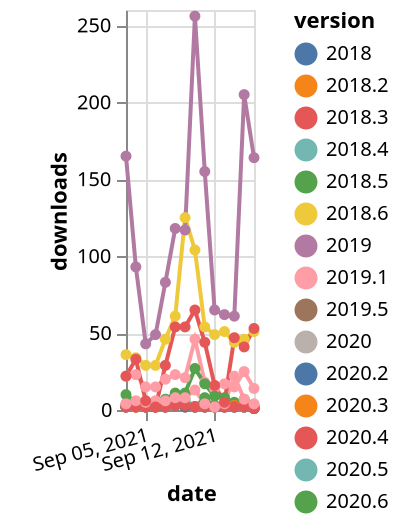 {"$schema": "https://vega.github.io/schema/vega-lite/v5.json", "description": "A simple bar chart with embedded data.", "data": {"values": [{"date": "2021-09-03", "total": 2388, "delta": 2, "version": "2018.5"}, {"date": "2021-09-04", "total": 2390, "delta": 2, "version": "2018.5"}, {"date": "2021-09-05", "total": 2392, "delta": 2, "version": "2018.5"}, {"date": "2021-09-06", "total": 2394, "delta": 2, "version": "2018.5"}, {"date": "2021-09-07", "total": 2396, "delta": 2, "version": "2018.5"}, {"date": "2021-09-08", "total": 2400, "delta": 4, "version": "2018.5"}, {"date": "2021-09-09", "total": 2405, "delta": 5, "version": "2018.5"}, {"date": "2021-09-10", "total": 2407, "delta": 2, "version": "2018.5"}, {"date": "2021-09-11", "total": 2415, "delta": 8, "version": "2018.5"}, {"date": "2021-09-12", "total": 2417, "delta": 2, "version": "2018.5"}, {"date": "2021-09-13", "total": 2419, "delta": 2, "version": "2018.5"}, {"date": "2021-09-14", "total": 2421, "delta": 2, "version": "2018.5"}, {"date": "2021-09-15", "total": 2423, "delta": 2, "version": "2018.5"}, {"date": "2021-09-16", "total": 2424, "delta": 1, "version": "2018.5"}, {"date": "2021-09-03", "total": 9803, "delta": 22, "version": "4.6.5"}, {"date": "2021-09-04", "total": 9826, "delta": 23, "version": "4.6.5"}, {"date": "2021-09-05", "total": 9841, "delta": 15, "version": "4.6.5"}, {"date": "2021-09-06", "total": 9856, "delta": 15, "version": "4.6.5"}, {"date": "2021-09-07", "total": 9876, "delta": 20, "version": "4.6.5"}, {"date": "2021-09-08", "total": 9899, "delta": 23, "version": "4.6.5"}, {"date": "2021-09-09", "total": 9920, "delta": 21, "version": "4.6.5"}, {"date": "2021-09-10", "total": 9966, "delta": 46, "version": "4.6.5"}, {"date": "2021-09-11", "total": 9984, "delta": 18, "version": "4.6.5"}, {"date": "2021-09-12", "total": 9998, "delta": 14, "version": "4.6.5"}, {"date": "2021-09-13", "total": 10015, "delta": 17, "version": "4.6.5"}, {"date": "2021-09-14", "total": 10030, "delta": 15, "version": "4.6.5"}, {"date": "2021-09-15", "total": 10055, "delta": 25, "version": "4.6.5"}, {"date": "2021-09-16", "total": 10069, "delta": 14, "version": "4.6.5"}, {"date": "2021-09-03", "total": 1901, "delta": 4, "version": "2019.5"}, {"date": "2021-09-04", "total": 1903, "delta": 2, "version": "2019.5"}, {"date": "2021-09-05", "total": 1907, "delta": 4, "version": "2019.5"}, {"date": "2021-09-06", "total": 1909, "delta": 2, "version": "2019.5"}, {"date": "2021-09-07", "total": 1911, "delta": 2, "version": "2019.5"}, {"date": "2021-09-08", "total": 1915, "delta": 4, "version": "2019.5"}, {"date": "2021-09-09", "total": 1918, "delta": 3, "version": "2019.5"}, {"date": "2021-09-10", "total": 1920, "delta": 2, "version": "2019.5"}, {"date": "2021-09-11", "total": 1922, "delta": 2, "version": "2019.5"}, {"date": "2021-09-12", "total": 1925, "delta": 3, "version": "2019.5"}, {"date": "2021-09-13", "total": 1927, "delta": 2, "version": "2019.5"}, {"date": "2021-09-14", "total": 1929, "delta": 2, "version": "2019.5"}, {"date": "2021-09-15", "total": 1931, "delta": 2, "version": "2019.5"}, {"date": "2021-09-16", "total": 1933, "delta": 2, "version": "2019.5"}, {"date": "2021-09-03", "total": 16043, "delta": 36, "version": "2018.6"}, {"date": "2021-09-04", "total": 16077, "delta": 34, "version": "2018.6"}, {"date": "2021-09-05", "total": 16106, "delta": 29, "version": "2018.6"}, {"date": "2021-09-06", "total": 16135, "delta": 29, "version": "2018.6"}, {"date": "2021-09-07", "total": 16181, "delta": 46, "version": "2018.6"}, {"date": "2021-09-08", "total": 16242, "delta": 61, "version": "2018.6"}, {"date": "2021-09-09", "total": 16367, "delta": 125, "version": "2018.6"}, {"date": "2021-09-10", "total": 16471, "delta": 104, "version": "2018.6"}, {"date": "2021-09-11", "total": 16525, "delta": 54, "version": "2018.6"}, {"date": "2021-09-12", "total": 16574, "delta": 49, "version": "2018.6"}, {"date": "2021-09-13", "total": 16625, "delta": 51, "version": "2018.6"}, {"date": "2021-09-14", "total": 16669, "delta": 44, "version": "2018.6"}, {"date": "2021-09-15", "total": 16715, "delta": 46, "version": "2018.6"}, {"date": "2021-09-16", "total": 16766, "delta": 51, "version": "2018.6"}, {"date": "2021-09-03", "total": 1198, "delta": 2, "version": "2020.5"}, {"date": "2021-09-04", "total": 1200, "delta": 2, "version": "2020.5"}, {"date": "2021-09-05", "total": 1202, "delta": 2, "version": "2020.5"}, {"date": "2021-09-06", "total": 1204, "delta": 2, "version": "2020.5"}, {"date": "2021-09-07", "total": 1206, "delta": 2, "version": "2020.5"}, {"date": "2021-09-08", "total": 1214, "delta": 8, "version": "2020.5"}, {"date": "2021-09-09", "total": 1221, "delta": 7, "version": "2020.5"}, {"date": "2021-09-10", "total": 1223, "delta": 2, "version": "2020.5"}, {"date": "2021-09-11", "total": 1225, "delta": 2, "version": "2020.5"}, {"date": "2021-09-12", "total": 1227, "delta": 2, "version": "2020.5"}, {"date": "2021-09-13", "total": 1229, "delta": 2, "version": "2020.5"}, {"date": "2021-09-14", "total": 1231, "delta": 2, "version": "2020.5"}, {"date": "2021-09-15", "total": 1233, "delta": 2, "version": "2020.5"}, {"date": "2021-09-16", "total": 1235, "delta": 2, "version": "2020.5"}, {"date": "2021-09-03", "total": 3317, "delta": 2, "version": "2018"}, {"date": "2021-09-04", "total": 3319, "delta": 2, "version": "2018"}, {"date": "2021-09-05", "total": 3321, "delta": 2, "version": "2018"}, {"date": "2021-09-06", "total": 3323, "delta": 2, "version": "2018"}, {"date": "2021-09-07", "total": 3325, "delta": 2, "version": "2018"}, {"date": "2021-09-08", "total": 3331, "delta": 6, "version": "2018"}, {"date": "2021-09-09", "total": 3333, "delta": 2, "version": "2018"}, {"date": "2021-09-10", "total": 3335, "delta": 2, "version": "2018"}, {"date": "2021-09-11", "total": 3337, "delta": 2, "version": "2018"}, {"date": "2021-09-12", "total": 3339, "delta": 2, "version": "2018"}, {"date": "2021-09-13", "total": 3341, "delta": 2, "version": "2018"}, {"date": "2021-09-14", "total": 3343, "delta": 2, "version": "2018"}, {"date": "2021-09-15", "total": 3345, "delta": 2, "version": "2018"}, {"date": "2021-09-16", "total": 3346, "delta": 1, "version": "2018"}, {"date": "2021-09-03", "total": 802, "delta": 10, "version": "2020.6"}, {"date": "2021-09-04", "total": 807, "delta": 5, "version": "2020.6"}, {"date": "2021-09-05", "total": 812, "delta": 5, "version": "2020.6"}, {"date": "2021-09-06", "total": 817, "delta": 5, "version": "2020.6"}, {"date": "2021-09-07", "total": 824, "delta": 7, "version": "2020.6"}, {"date": "2021-09-08", "total": 835, "delta": 11, "version": "2020.6"}, {"date": "2021-09-09", "total": 846, "delta": 11, "version": "2020.6"}, {"date": "2021-09-10", "total": 873, "delta": 27, "version": "2020.6"}, {"date": "2021-09-11", "total": 890, "delta": 17, "version": "2020.6"}, {"date": "2021-09-12", "total": 899, "delta": 9, "version": "2020.6"}, {"date": "2021-09-13", "total": 907, "delta": 8, "version": "2020.6"}, {"date": "2021-09-14", "total": 912, "delta": 5, "version": "2020.6"}, {"date": "2021-09-15", "total": 919, "delta": 7, "version": "2020.6"}, {"date": "2021-09-16", "total": 921, "delta": 2, "version": "2020.6"}, {"date": "2021-09-03", "total": 538, "delta": 3, "version": "2021"}, {"date": "2021-09-04", "total": 540, "delta": 2, "version": "2021"}, {"date": "2021-09-05", "total": 542, "delta": 2, "version": "2021"}, {"date": "2021-09-06", "total": 544, "delta": 2, "version": "2021"}, {"date": "2021-09-07", "total": 546, "delta": 2, "version": "2021"}, {"date": "2021-09-08", "total": 550, "delta": 4, "version": "2021"}, {"date": "2021-09-09", "total": 554, "delta": 4, "version": "2021"}, {"date": "2021-09-10", "total": 556, "delta": 2, "version": "2021"}, {"date": "2021-09-11", "total": 558, "delta": 2, "version": "2021"}, {"date": "2021-09-12", "total": 560, "delta": 2, "version": "2021"}, {"date": "2021-09-13", "total": 562, "delta": 2, "version": "2021"}, {"date": "2021-09-14", "total": 564, "delta": 2, "version": "2021"}, {"date": "2021-09-15", "total": 566, "delta": 2, "version": "2021"}, {"date": "2021-09-16", "total": 568, "delta": 2, "version": "2021"}, {"date": "2021-09-03", "total": 2526, "delta": 2, "version": "2018.4"}, {"date": "2021-09-04", "total": 2529, "delta": 3, "version": "2018.4"}, {"date": "2021-09-05", "total": 2531, "delta": 2, "version": "2018.4"}, {"date": "2021-09-06", "total": 2533, "delta": 2, "version": "2018.4"}, {"date": "2021-09-07", "total": 2535, "delta": 2, "version": "2018.4"}, {"date": "2021-09-08", "total": 2538, "delta": 3, "version": "2018.4"}, {"date": "2021-09-09", "total": 2541, "delta": 3, "version": "2018.4"}, {"date": "2021-09-10", "total": 2543, "delta": 2, "version": "2018.4"}, {"date": "2021-09-11", "total": 2545, "delta": 2, "version": "2018.4"}, {"date": "2021-09-12", "total": 2547, "delta": 2, "version": "2018.4"}, {"date": "2021-09-13", "total": 2549, "delta": 2, "version": "2018.4"}, {"date": "2021-09-14", "total": 2551, "delta": 2, "version": "2018.4"}, {"date": "2021-09-15", "total": 2553, "delta": 2, "version": "2018.4"}, {"date": "2021-09-16", "total": 2554, "delta": 1, "version": "2018.4"}, {"date": "2021-09-03", "total": 2767, "delta": 3, "version": "2020"}, {"date": "2021-09-04", "total": 2771, "delta": 4, "version": "2020"}, {"date": "2021-09-05", "total": 2774, "delta": 3, "version": "2020"}, {"date": "2021-09-06", "total": 2777, "delta": 3, "version": "2020"}, {"date": "2021-09-07", "total": 2780, "delta": 3, "version": "2020"}, {"date": "2021-09-08", "total": 2786, "delta": 6, "version": "2020"}, {"date": "2021-09-09", "total": 2790, "delta": 4, "version": "2020"}, {"date": "2021-09-10", "total": 2792, "delta": 2, "version": "2020"}, {"date": "2021-09-11", "total": 2794, "delta": 2, "version": "2020"}, {"date": "2021-09-12", "total": 2796, "delta": 2, "version": "2020"}, {"date": "2021-09-13", "total": 2798, "delta": 2, "version": "2020"}, {"date": "2021-09-14", "total": 2800, "delta": 2, "version": "2020"}, {"date": "2021-09-15", "total": 2802, "delta": 2, "version": "2020"}, {"date": "2021-09-16", "total": 2803, "delta": 1, "version": "2020"}, {"date": "2021-09-03", "total": 1859, "delta": 2, "version": "2020.3"}, {"date": "2021-09-04", "total": 1861, "delta": 2, "version": "2020.3"}, {"date": "2021-09-05", "total": 1863, "delta": 2, "version": "2020.3"}, {"date": "2021-09-06", "total": 1865, "delta": 2, "version": "2020.3"}, {"date": "2021-09-07", "total": 1867, "delta": 2, "version": "2020.3"}, {"date": "2021-09-08", "total": 1871, "delta": 4, "version": "2020.3"}, {"date": "2021-09-09", "total": 1873, "delta": 2, "version": "2020.3"}, {"date": "2021-09-10", "total": 1875, "delta": 2, "version": "2020.3"}, {"date": "2021-09-11", "total": 1878, "delta": 3, "version": "2020.3"}, {"date": "2021-09-12", "total": 1880, "delta": 2, "version": "2020.3"}, {"date": "2021-09-13", "total": 1882, "delta": 2, "version": "2020.3"}, {"date": "2021-09-14", "total": 1885, "delta": 3, "version": "2020.3"}, {"date": "2021-09-15", "total": 1888, "delta": 3, "version": "2020.3"}, {"date": "2021-09-16", "total": 1891, "delta": 3, "version": "2020.3"}, {"date": "2021-09-03", "total": 3046, "delta": 2, "version": "2018.2"}, {"date": "2021-09-04", "total": 3048, "delta": 2, "version": "2018.2"}, {"date": "2021-09-05", "total": 3050, "delta": 2, "version": "2018.2"}, {"date": "2021-09-06", "total": 3052, "delta": 2, "version": "2018.2"}, {"date": "2021-09-07", "total": 3054, "delta": 2, "version": "2018.2"}, {"date": "2021-09-08", "total": 3057, "delta": 3, "version": "2018.2"}, {"date": "2021-09-09", "total": 3059, "delta": 2, "version": "2018.2"}, {"date": "2021-09-10", "total": 3061, "delta": 2, "version": "2018.2"}, {"date": "2021-09-11", "total": 3063, "delta": 2, "version": "2018.2"}, {"date": "2021-09-12", "total": 3065, "delta": 2, "version": "2018.2"}, {"date": "2021-09-13", "total": 3067, "delta": 2, "version": "2018.2"}, {"date": "2021-09-14", "total": 3069, "delta": 2, "version": "2018.2"}, {"date": "2021-09-15", "total": 3071, "delta": 2, "version": "2018.2"}, {"date": "2021-09-16", "total": 3072, "delta": 1, "version": "2018.2"}, {"date": "2021-09-03", "total": 14572, "delta": 165, "version": "2021.1"}, {"date": "2021-09-04", "total": 14665, "delta": 93, "version": "2021.1"}, {"date": "2021-09-05", "total": 14708, "delta": 43, "version": "2021.1"}, {"date": "2021-09-06", "total": 14757, "delta": 49, "version": "2021.1"}, {"date": "2021-09-07", "total": 14840, "delta": 83, "version": "2021.1"}, {"date": "2021-09-08", "total": 14958, "delta": 118, "version": "2021.1"}, {"date": "2021-09-09", "total": 15075, "delta": 117, "version": "2021.1"}, {"date": "2021-09-10", "total": 15331, "delta": 256, "version": "2021.1"}, {"date": "2021-09-11", "total": 15486, "delta": 155, "version": "2021.1"}, {"date": "2021-09-12", "total": 15551, "delta": 65, "version": "2021.1"}, {"date": "2021-09-13", "total": 15613, "delta": 62, "version": "2021.1"}, {"date": "2021-09-14", "total": 15674, "delta": 61, "version": "2021.1"}, {"date": "2021-09-15", "total": 15879, "delta": 205, "version": "2021.1"}, {"date": "2021-09-16", "total": 16043, "delta": 164, "version": "2021.1"}, {"date": "2021-09-03", "total": 2106, "delta": 2, "version": "2019"}, {"date": "2021-09-04", "total": 2108, "delta": 2, "version": "2019"}, {"date": "2021-09-05", "total": 2110, "delta": 2, "version": "2019"}, {"date": "2021-09-06", "total": 2112, "delta": 2, "version": "2019"}, {"date": "2021-09-07", "total": 2114, "delta": 2, "version": "2019"}, {"date": "2021-09-08", "total": 2117, "delta": 3, "version": "2019"}, {"date": "2021-09-09", "total": 2120, "delta": 3, "version": "2019"}, {"date": "2021-09-10", "total": 2122, "delta": 2, "version": "2019"}, {"date": "2021-09-11", "total": 2124, "delta": 2, "version": "2019"}, {"date": "2021-09-12", "total": 2126, "delta": 2, "version": "2019"}, {"date": "2021-09-13", "total": 2128, "delta": 2, "version": "2019"}, {"date": "2021-09-14", "total": 2130, "delta": 2, "version": "2019"}, {"date": "2021-09-15", "total": 2132, "delta": 2, "version": "2019"}, {"date": "2021-09-16", "total": 2133, "delta": 1, "version": "2019"}, {"date": "2021-09-03", "total": 1353, "delta": 2, "version": "2020.2"}, {"date": "2021-09-04", "total": 1356, "delta": 3, "version": "2020.2"}, {"date": "2021-09-05", "total": 1358, "delta": 2, "version": "2020.2"}, {"date": "2021-09-06", "total": 1360, "delta": 2, "version": "2020.2"}, {"date": "2021-09-07", "total": 1362, "delta": 2, "version": "2020.2"}, {"date": "2021-09-08", "total": 1365, "delta": 3, "version": "2020.2"}, {"date": "2021-09-09", "total": 1367, "delta": 2, "version": "2020.2"}, {"date": "2021-09-10", "total": 1369, "delta": 2, "version": "2020.2"}, {"date": "2021-09-11", "total": 1371, "delta": 2, "version": "2020.2"}, {"date": "2021-09-12", "total": 1373, "delta": 2, "version": "2020.2"}, {"date": "2021-09-13", "total": 1375, "delta": 2, "version": "2020.2"}, {"date": "2021-09-14", "total": 1377, "delta": 2, "version": "2020.2"}, {"date": "2021-09-15", "total": 1379, "delta": 2, "version": "2020.2"}, {"date": "2021-09-16", "total": 1380, "delta": 1, "version": "2020.2"}, {"date": "2021-09-03", "total": 2295, "delta": 2, "version": "2018.3"}, {"date": "2021-09-04", "total": 2297, "delta": 2, "version": "2018.3"}, {"date": "2021-09-05", "total": 2299, "delta": 2, "version": "2018.3"}, {"date": "2021-09-06", "total": 2301, "delta": 2, "version": "2018.3"}, {"date": "2021-09-07", "total": 2303, "delta": 2, "version": "2018.3"}, {"date": "2021-09-08", "total": 2306, "delta": 3, "version": "2018.3"}, {"date": "2021-09-09", "total": 2309, "delta": 3, "version": "2018.3"}, {"date": "2021-09-10", "total": 2311, "delta": 2, "version": "2018.3"}, {"date": "2021-09-11", "total": 2313, "delta": 2, "version": "2018.3"}, {"date": "2021-09-12", "total": 2315, "delta": 2, "version": "2018.3"}, {"date": "2021-09-13", "total": 2317, "delta": 2, "version": "2018.3"}, {"date": "2021-09-14", "total": 2319, "delta": 2, "version": "2018.3"}, {"date": "2021-09-15", "total": 2321, "delta": 2, "version": "2018.3"}, {"date": "2021-09-16", "total": 2322, "delta": 1, "version": "2018.3"}, {"date": "2021-09-03", "total": 7640, "delta": 4, "version": "2019.1"}, {"date": "2021-09-04", "total": 7646, "delta": 6, "version": "2019.1"}, {"date": "2021-09-05", "total": 7651, "delta": 5, "version": "2019.1"}, {"date": "2021-09-06", "total": 7657, "delta": 6, "version": "2019.1"}, {"date": "2021-09-07", "total": 7663, "delta": 6, "version": "2019.1"}, {"date": "2021-09-08", "total": 7671, "delta": 8, "version": "2019.1"}, {"date": "2021-09-09", "total": 7679, "delta": 8, "version": "2019.1"}, {"date": "2021-09-10", "total": 7692, "delta": 13, "version": "2019.1"}, {"date": "2021-09-11", "total": 7696, "delta": 4, "version": "2019.1"}, {"date": "2021-09-12", "total": 7698, "delta": 2, "version": "2019.1"}, {"date": "2021-09-13", "total": 7702, "delta": 4, "version": "2019.1"}, {"date": "2021-09-14", "total": 7724, "delta": 22, "version": "2019.1"}, {"date": "2021-09-15", "total": 7731, "delta": 7, "version": "2019.1"}, {"date": "2021-09-16", "total": 7735, "delta": 4, "version": "2019.1"}, {"date": "2021-09-03", "total": 10872, "delta": 22, "version": "2020.4"}, {"date": "2021-09-04", "total": 10905, "delta": 33, "version": "2020.4"}, {"date": "2021-09-05", "total": 10911, "delta": 6, "version": "2020.4"}, {"date": "2021-09-06", "total": 10913, "delta": 2, "version": "2020.4"}, {"date": "2021-09-07", "total": 10942, "delta": 29, "version": "2020.4"}, {"date": "2021-09-08", "total": 10996, "delta": 54, "version": "2020.4"}, {"date": "2021-09-09", "total": 11050, "delta": 54, "version": "2020.4"}, {"date": "2021-09-10", "total": 11115, "delta": 65, "version": "2020.4"}, {"date": "2021-09-11", "total": 11159, "delta": 44, "version": "2020.4"}, {"date": "2021-09-12", "total": 11175, "delta": 16, "version": "2020.4"}, {"date": "2021-09-13", "total": 11180, "delta": 5, "version": "2020.4"}, {"date": "2021-09-14", "total": 11227, "delta": 47, "version": "2020.4"}, {"date": "2021-09-15", "total": 11268, "delta": 41, "version": "2020.4"}, {"date": "2021-09-16", "total": 11321, "delta": 53, "version": "2020.4"}]}, "width": "container", "mark": {"type": "line", "point": {"filled": true}}, "encoding": {"x": {"field": "date", "type": "temporal", "timeUnit": "yearmonthdate", "title": "date", "axis": {"labelAngle": -15}}, "y": {"field": "delta", "type": "quantitative", "title": "downloads"}, "color": {"field": "version", "type": "nominal"}, "tooltip": {"field": "delta"}}}